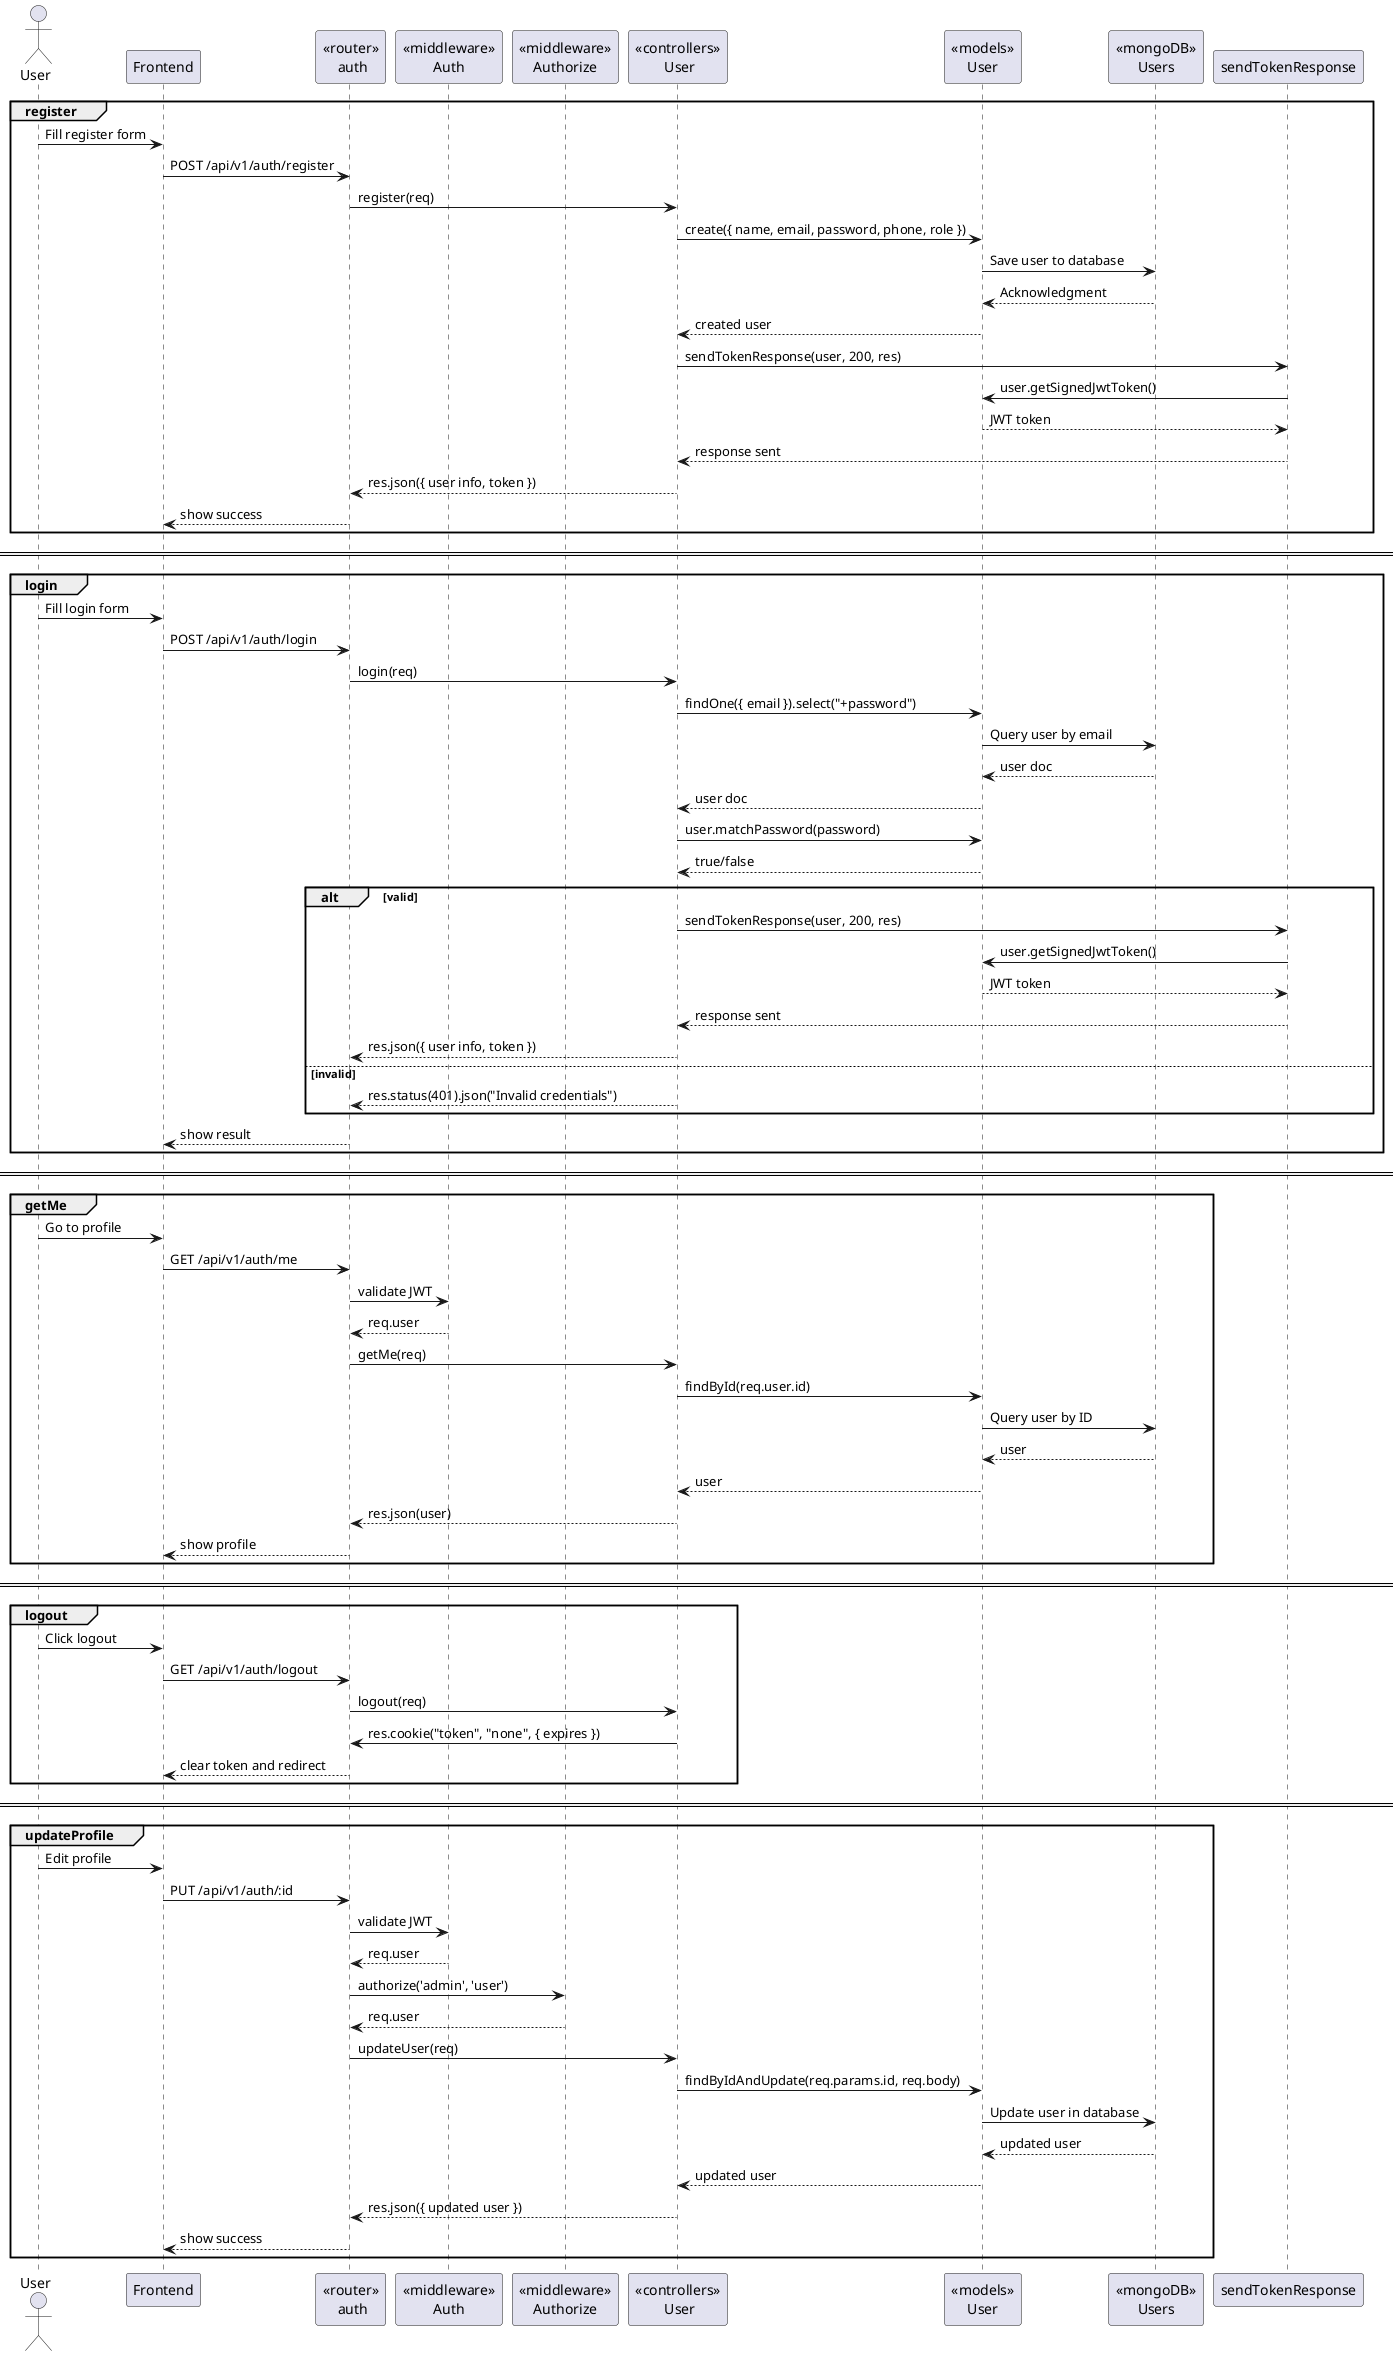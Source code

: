 @startuml user

actor User
participant "Frontend"
participant "<<router>>\n auth" as Router
participant "<<middleware>>\nAuth" as Auth
participant "<<middleware>>\nAuthorize" as Authorize
participant "<<controllers>>\n User" as Controller
participant "<<models>>\nUser" as UserModel
participant "<<mongoDB>>\nUsers" as UsersDB
participant sendTokenResponse

group register
User -> Frontend : Fill register form
Frontend -> Router : POST /api/v1/auth/register
Router -> Controller : register(req)
Controller -> UserModel : create({ name, email, password, phone, role })
UserModel -> UsersDB : Save user to database
UsersDB --> UserModel : Acknowledgment
UserModel --> Controller : created user
Controller -> sendTokenResponse : sendTokenResponse(user, 200, res)
sendTokenResponse -> UserModel : user.getSignedJwtToken()
UserModel --> sendTokenResponse : JWT token
sendTokenResponse --> Controller : response sent
Controller --> Router : res.json({ user info, token })
Router --> Frontend : show success
end

== ==

group login
User -> Frontend : Fill login form
Frontend -> Router : POST /api/v1/auth/login
Router -> Controller : login(req)
Controller -> UserModel : findOne({ email }).select("+password")
UserModel -> UsersDB : Query user by email
UsersDB --> UserModel : user doc
UserModel --> Controller : user doc
Controller -> UserModel : user.matchPassword(password)
UserModel --> Controller : true/false
alt valid
  Controller -> sendTokenResponse : sendTokenResponse(user, 200, res)
  sendTokenResponse -> UserModel : user.getSignedJwtToken()
  UserModel --> sendTokenResponse : JWT token
  sendTokenResponse --> Controller : response sent
  Controller --> Router : res.json({ user info, token })
else invalid
  Controller --> Router : res.status(401).json("Invalid credentials")
end
Router --> Frontend : show result
end

== ==

group getMe
User -> Frontend : Go to profile
Frontend -> Router : GET /api/v1/auth/me
Router -> Auth : validate JWT
Auth --> Router : req.user
Router -> Controller : getMe(req)
Controller -> UserModel : findById(req.user.id)
UserModel -> UsersDB : Query user by ID
UsersDB --> UserModel : user
UserModel --> Controller : user
Controller --> Router : res.json(user)
Router --> Frontend : show profile
end

== ==

group logout
User -> Frontend : Click logout
Frontend -> Router : GET /api/v1/auth/logout
Router -> Controller : logout(req)
Controller -> Router : res.cookie("token", "none", { expires })
Router --> Frontend : clear token and redirect
end

== ==

group updateProfile
User -> Frontend : Edit profile
Frontend -> Router : PUT /api/v1/auth/:id
Router -> Auth : validate JWT
Auth --> Router : req.user
Router -> Authorize : authorize('admin', 'user')
Authorize --> Router : req.user
Router -> Controller : updateUser(req)
Controller -> UserModel : findByIdAndUpdate(req.params.id, req.body)
UserModel -> UsersDB : Update user in database
UsersDB --> UserModel : updated user
UserModel --> Controller : updated user
Controller --> Router : res.json({ updated user })
Router --> Frontend : show success
end

@enduml
